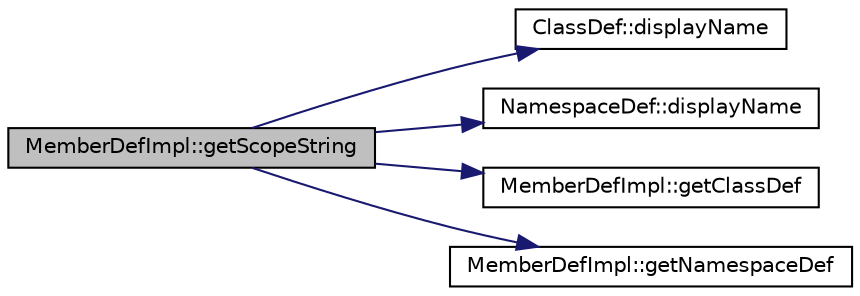 digraph "MemberDefImpl::getScopeString"
{
 // LATEX_PDF_SIZE
  edge [fontname="Helvetica",fontsize="10",labelfontname="Helvetica",labelfontsize="10"];
  node [fontname="Helvetica",fontsize="10",shape=record];
  rankdir="LR";
  Node1 [label="MemberDefImpl::getScopeString",height=0.2,width=0.4,color="black", fillcolor="grey75", style="filled", fontcolor="black",tooltip=" "];
  Node1 -> Node2 [color="midnightblue",fontsize="10",style="solid",fontname="Helvetica"];
  Node2 [label="ClassDef::displayName",height=0.2,width=0.4,color="black", fillcolor="white", style="filled",URL="$classClassDef.html#af634536e75a73d841ccd9f5dae55d4c2",tooltip=" "];
  Node1 -> Node3 [color="midnightblue",fontsize="10",style="solid",fontname="Helvetica"];
  Node3 [label="NamespaceDef::displayName",height=0.2,width=0.4,color="black", fillcolor="white", style="filled",URL="$classNamespaceDef.html#a6ac0f0a41addcfb9824036f1d06699a3",tooltip=" "];
  Node1 -> Node4 [color="midnightblue",fontsize="10",style="solid",fontname="Helvetica"];
  Node4 [label="MemberDefImpl::getClassDef",height=0.2,width=0.4,color="black", fillcolor="white", style="filled",URL="$classMemberDefImpl.html#a1dba2c12d549ab8bc342acc193243619",tooltip=" "];
  Node1 -> Node5 [color="midnightblue",fontsize="10",style="solid",fontname="Helvetica"];
  Node5 [label="MemberDefImpl::getNamespaceDef",height=0.2,width=0.4,color="black", fillcolor="white", style="filled",URL="$classMemberDefImpl.html#a2fd5cc82b163bff11cdacd030aa76d82",tooltip=" "];
}
